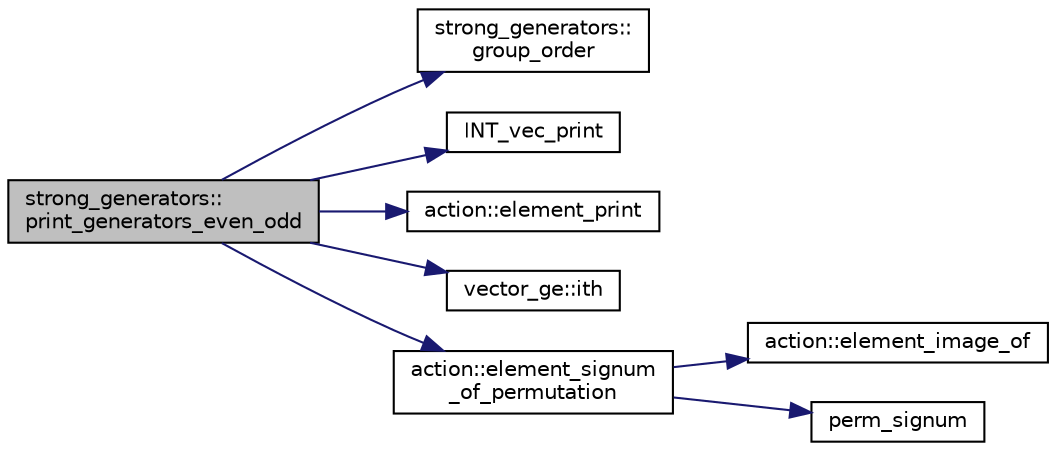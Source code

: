 digraph "strong_generators::print_generators_even_odd"
{
  edge [fontname="Helvetica",fontsize="10",labelfontname="Helvetica",labelfontsize="10"];
  node [fontname="Helvetica",fontsize="10",shape=record];
  rankdir="LR";
  Node4508 [label="strong_generators::\lprint_generators_even_odd",height=0.2,width=0.4,color="black", fillcolor="grey75", style="filled", fontcolor="black"];
  Node4508 -> Node4509 [color="midnightblue",fontsize="10",style="solid",fontname="Helvetica"];
  Node4509 [label="strong_generators::\lgroup_order",height=0.2,width=0.4,color="black", fillcolor="white", style="filled",URL="$dc/d09/classstrong__generators.html#a91f453c2bfd6502b96f4b4eed16beb20"];
  Node4508 -> Node4510 [color="midnightblue",fontsize="10",style="solid",fontname="Helvetica"];
  Node4510 [label="INT_vec_print",height=0.2,width=0.4,color="black", fillcolor="white", style="filled",URL="$df/dbf/sajeeb_8_c.html#a79a5901af0b47dd0d694109543c027fe"];
  Node4508 -> Node4511 [color="midnightblue",fontsize="10",style="solid",fontname="Helvetica"];
  Node4511 [label="action::element_print",height=0.2,width=0.4,color="black", fillcolor="white", style="filled",URL="$d2/d86/classaction.html#ae38c3ef3c1125213733d63c6fc3c40cd"];
  Node4508 -> Node4512 [color="midnightblue",fontsize="10",style="solid",fontname="Helvetica"];
  Node4512 [label="vector_ge::ith",height=0.2,width=0.4,color="black", fillcolor="white", style="filled",URL="$d4/d6e/classvector__ge.html#a1ff002e8b746a9beb119d57dcd4a15ff"];
  Node4508 -> Node4513 [color="midnightblue",fontsize="10",style="solid",fontname="Helvetica"];
  Node4513 [label="action::element_signum\l_of_permutation",height=0.2,width=0.4,color="black", fillcolor="white", style="filled",URL="$d2/d86/classaction.html#a9b35c055328c84be97c300fb0758f31b"];
  Node4513 -> Node4514 [color="midnightblue",fontsize="10",style="solid",fontname="Helvetica"];
  Node4514 [label="action::element_image_of",height=0.2,width=0.4,color="black", fillcolor="white", style="filled",URL="$d2/d86/classaction.html#ae09559d4537a048fc860f8a74a31393d"];
  Node4513 -> Node4515 [color="midnightblue",fontsize="10",style="solid",fontname="Helvetica"];
  Node4515 [label="perm_signum",height=0.2,width=0.4,color="black", fillcolor="white", style="filled",URL="$d2/d7c/combinatorics_8_c.html#aba59241974eef0c0a89e0a408327c3a9"];
}
